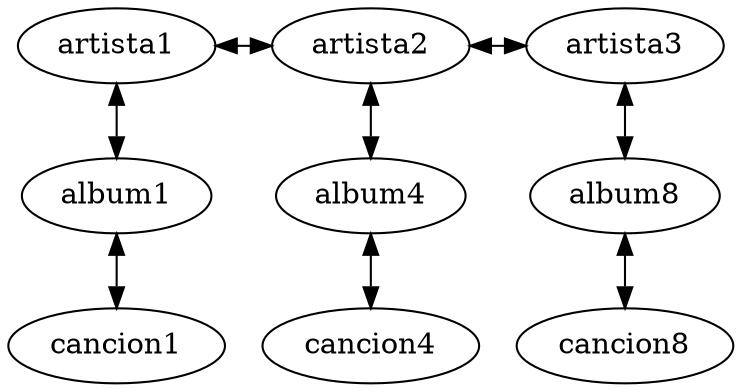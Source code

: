 digraph ejemplo2 {
	0 [label=artista1]
	1 [label=artista2]
	0 -> 1 [constraint=false dir=both]
	2 [label=artista3]
	1 -> 2 [constraint=false dir=both]
	3 [label=album1]
	0 -> 3 [dir=both]
	4 [label=album4]
	1 -> 4 [dir=both]
	5 [label=album8]
	2 -> 5 [dir=both]
	6 [label=cancion1]
	3 -> 6 [dir=both]
	7 [label=cancion4]
	4 -> 7 [dir=both]
	8 [label=cancion8]
	5 -> 8 [dir=both]
}
